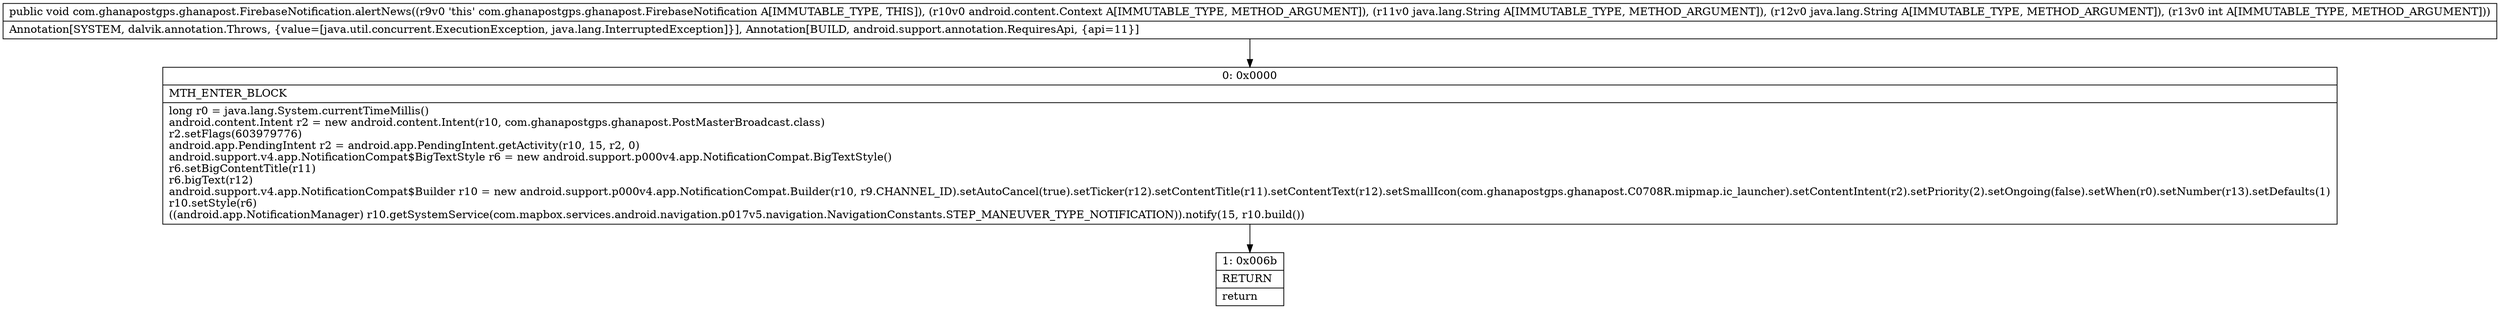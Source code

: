 digraph "CFG forcom.ghanapostgps.ghanapost.FirebaseNotification.alertNews(Landroid\/content\/Context;Ljava\/lang\/String;Ljava\/lang\/String;I)V" {
Node_0 [shape=record,label="{0\:\ 0x0000|MTH_ENTER_BLOCK\l|long r0 = java.lang.System.currentTimeMillis()\landroid.content.Intent r2 = new android.content.Intent(r10, com.ghanapostgps.ghanapost.PostMasterBroadcast.class)\lr2.setFlags(603979776)\landroid.app.PendingIntent r2 = android.app.PendingIntent.getActivity(r10, 15, r2, 0)\landroid.support.v4.app.NotificationCompat$BigTextStyle r6 = new android.support.p000v4.app.NotificationCompat.BigTextStyle()\lr6.setBigContentTitle(r11)\lr6.bigText(r12)\landroid.support.v4.app.NotificationCompat$Builder r10 = new android.support.p000v4.app.NotificationCompat.Builder(r10, r9.CHANNEL_ID).setAutoCancel(true).setTicker(r12).setContentTitle(r11).setContentText(r12).setSmallIcon(com.ghanapostgps.ghanapost.C0708R.mipmap.ic_launcher).setContentIntent(r2).setPriority(2).setOngoing(false).setWhen(r0).setNumber(r13).setDefaults(1)\lr10.setStyle(r6)\l((android.app.NotificationManager) r10.getSystemService(com.mapbox.services.android.navigation.p017v5.navigation.NavigationConstants.STEP_MANEUVER_TYPE_NOTIFICATION)).notify(15, r10.build())\l}"];
Node_1 [shape=record,label="{1\:\ 0x006b|RETURN\l|return\l}"];
MethodNode[shape=record,label="{public void com.ghanapostgps.ghanapost.FirebaseNotification.alertNews((r9v0 'this' com.ghanapostgps.ghanapost.FirebaseNotification A[IMMUTABLE_TYPE, THIS]), (r10v0 android.content.Context A[IMMUTABLE_TYPE, METHOD_ARGUMENT]), (r11v0 java.lang.String A[IMMUTABLE_TYPE, METHOD_ARGUMENT]), (r12v0 java.lang.String A[IMMUTABLE_TYPE, METHOD_ARGUMENT]), (r13v0 int A[IMMUTABLE_TYPE, METHOD_ARGUMENT]))  | Annotation[SYSTEM, dalvik.annotation.Throws, \{value=[java.util.concurrent.ExecutionException, java.lang.InterruptedException]\}], Annotation[BUILD, android.support.annotation.RequiresApi, \{api=11\}]\l}"];
MethodNode -> Node_0;
Node_0 -> Node_1;
}

